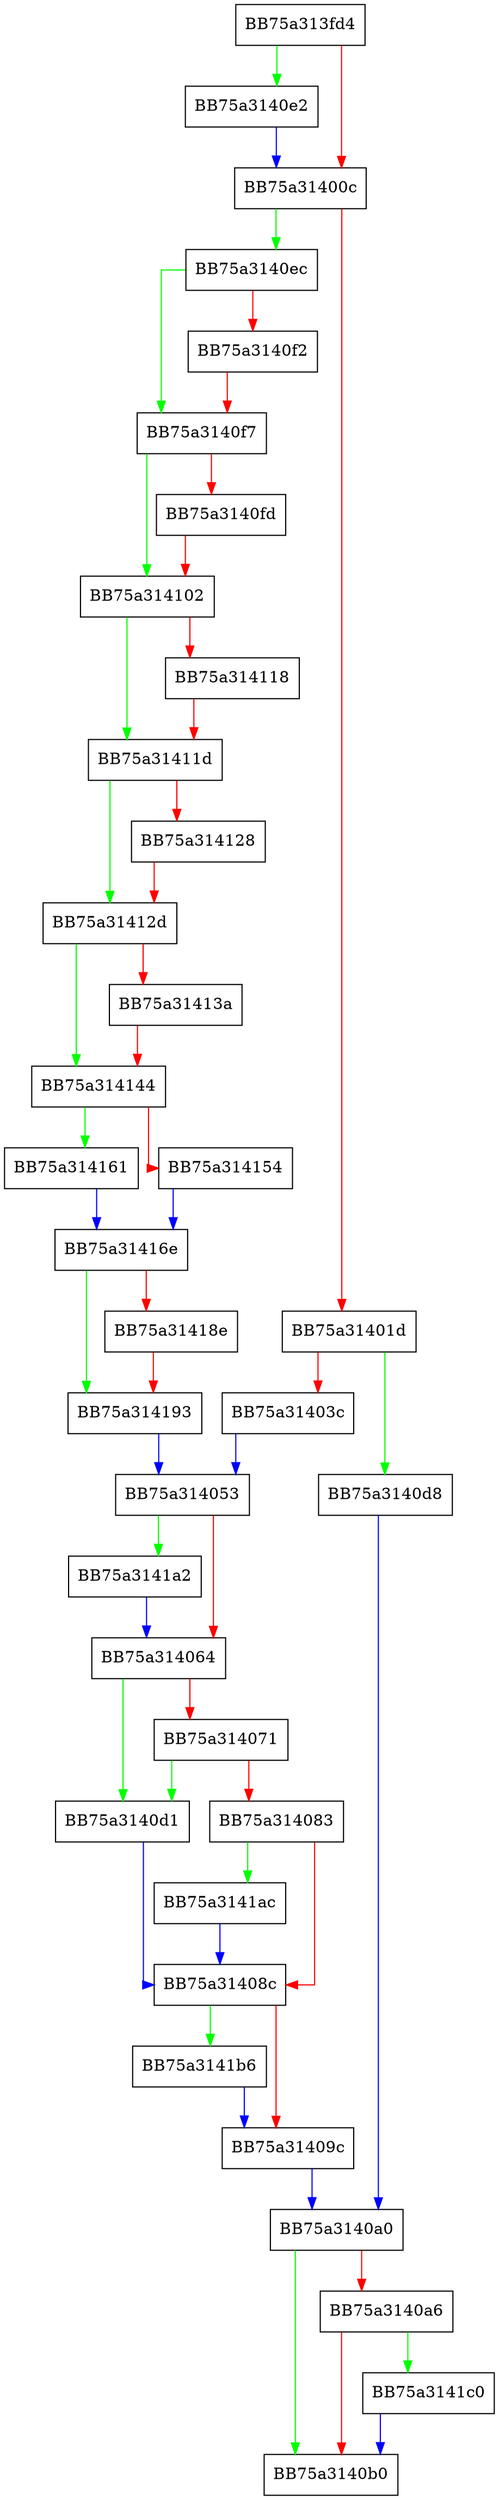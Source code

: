 digraph allocateNodeInfo {
  node [shape="box"];
  graph [splines=ortho];
  BB75a313fd4 -> BB75a3140e2 [color="green"];
  BB75a313fd4 -> BB75a31400c [color="red"];
  BB75a31400c -> BB75a3140ec [color="green"];
  BB75a31400c -> BB75a31401d [color="red"];
  BB75a31401d -> BB75a3140d8 [color="green"];
  BB75a31401d -> BB75a31403c [color="red"];
  BB75a31403c -> BB75a314053 [color="blue"];
  BB75a314053 -> BB75a3141a2 [color="green"];
  BB75a314053 -> BB75a314064 [color="red"];
  BB75a314064 -> BB75a3140d1 [color="green"];
  BB75a314064 -> BB75a314071 [color="red"];
  BB75a314071 -> BB75a3140d1 [color="green"];
  BB75a314071 -> BB75a314083 [color="red"];
  BB75a314083 -> BB75a3141ac [color="green"];
  BB75a314083 -> BB75a31408c [color="red"];
  BB75a31408c -> BB75a3141b6 [color="green"];
  BB75a31408c -> BB75a31409c [color="red"];
  BB75a31409c -> BB75a3140a0 [color="blue"];
  BB75a3140a0 -> BB75a3140b0 [color="green"];
  BB75a3140a0 -> BB75a3140a6 [color="red"];
  BB75a3140a6 -> BB75a3141c0 [color="green"];
  BB75a3140a6 -> BB75a3140b0 [color="red"];
  BB75a3140d1 -> BB75a31408c [color="blue"];
  BB75a3140d8 -> BB75a3140a0 [color="blue"];
  BB75a3140e2 -> BB75a31400c [color="blue"];
  BB75a3140ec -> BB75a3140f7 [color="green"];
  BB75a3140ec -> BB75a3140f2 [color="red"];
  BB75a3140f2 -> BB75a3140f7 [color="red"];
  BB75a3140f7 -> BB75a314102 [color="green"];
  BB75a3140f7 -> BB75a3140fd [color="red"];
  BB75a3140fd -> BB75a314102 [color="red"];
  BB75a314102 -> BB75a31411d [color="green"];
  BB75a314102 -> BB75a314118 [color="red"];
  BB75a314118 -> BB75a31411d [color="red"];
  BB75a31411d -> BB75a31412d [color="green"];
  BB75a31411d -> BB75a314128 [color="red"];
  BB75a314128 -> BB75a31412d [color="red"];
  BB75a31412d -> BB75a314144 [color="green"];
  BB75a31412d -> BB75a31413a [color="red"];
  BB75a31413a -> BB75a314144 [color="red"];
  BB75a314144 -> BB75a314161 [color="green"];
  BB75a314144 -> BB75a314154 [color="red"];
  BB75a314154 -> BB75a31416e [color="blue"];
  BB75a314161 -> BB75a31416e [color="blue"];
  BB75a31416e -> BB75a314193 [color="green"];
  BB75a31416e -> BB75a31418e [color="red"];
  BB75a31418e -> BB75a314193 [color="red"];
  BB75a314193 -> BB75a314053 [color="blue"];
  BB75a3141a2 -> BB75a314064 [color="blue"];
  BB75a3141ac -> BB75a31408c [color="blue"];
  BB75a3141b6 -> BB75a31409c [color="blue"];
  BB75a3141c0 -> BB75a3140b0 [color="blue"];
}